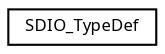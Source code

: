 digraph "Graphical Class Hierarchy"
{
  edge [fontname="Sans",fontsize="8",labelfontname="Sans",labelfontsize="8"];
  node [fontname="Sans",fontsize="8",shape=record];
  rankdir="LR";
  Node1 [label="SDIO_TypeDef",height=0.2,width=0.4,color="black", fillcolor="white", style="filled",URL="$struct_s_d_i_o___type_def.html",tooltip="SD host Interface. "];
}

